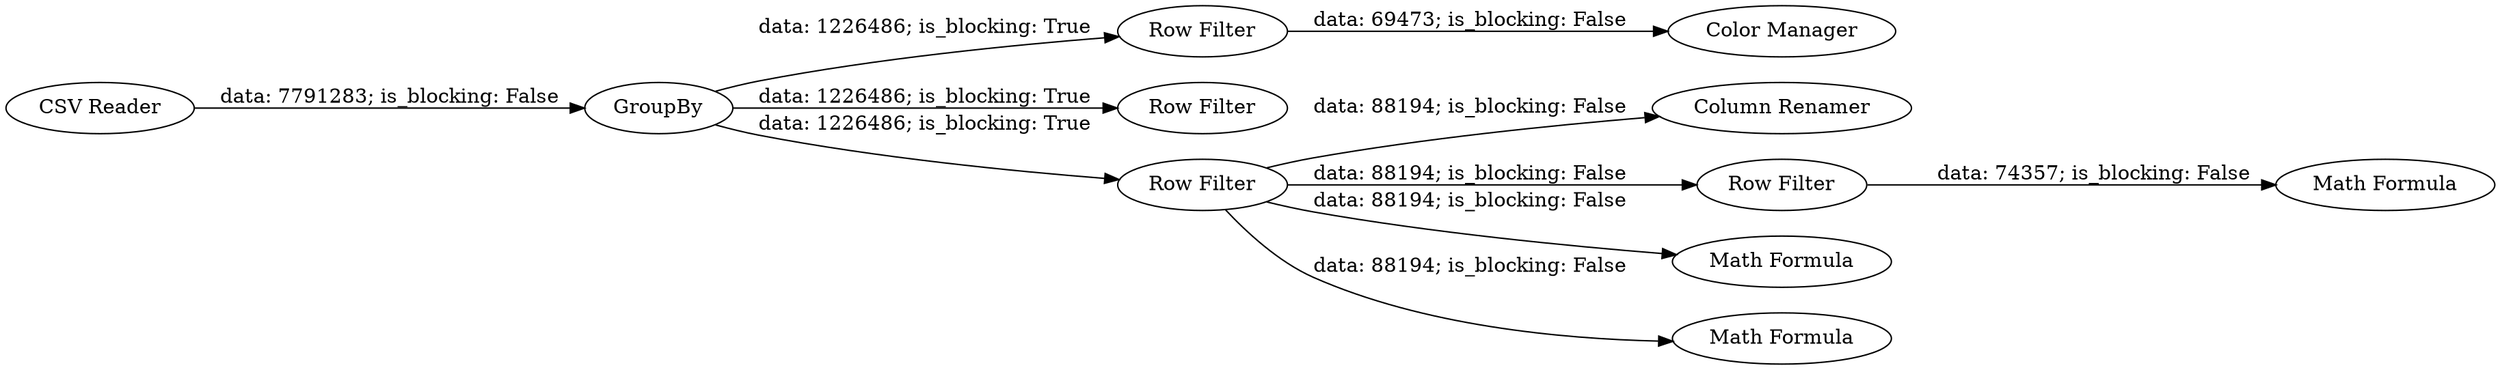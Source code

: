 digraph {
	"6832809150747065604_5" [label="Row Filter"]
	"6832809150747065604_3" [label="Row Filter"]
	"6832809150747065604_11" [label="Column Renamer"]
	"6832809150747065604_6" [label="Row Filter"]
	"6832809150747065604_7" [label="Color Manager"]
	"6832809150747065604_4" [label=GroupBy]
	"6832809150747065604_9" [label="Math Formula"]
	"6832809150747065604_10" [label="Math Formula"]
	"6832809150747065604_8" [label="Math Formula"]
	"6832809150747065604_2" [label="Row Filter"]
	"6832809150747065604_1" [label="CSV Reader"]
	"6832809150747065604_2" -> "6832809150747065604_6" [label="data: 88194; is_blocking: False"]
	"6832809150747065604_4" -> "6832809150747065604_5" [label="data: 1226486; is_blocking: True"]
	"6832809150747065604_6" -> "6832809150747065604_9" [label="data: 74357; is_blocking: False"]
	"6832809150747065604_1" -> "6832809150747065604_4" [label="data: 7791283; is_blocking: False"]
	"6832809150747065604_2" -> "6832809150747065604_8" [label="data: 88194; is_blocking: False"]
	"6832809150747065604_2" -> "6832809150747065604_10" [label="data: 88194; is_blocking: False"]
	"6832809150747065604_2" -> "6832809150747065604_11" [label="data: 88194; is_blocking: False"]
	"6832809150747065604_5" -> "6832809150747065604_7" [label="data: 69473; is_blocking: False"]
	"6832809150747065604_4" -> "6832809150747065604_2" [label="data: 1226486; is_blocking: True"]
	"6832809150747065604_4" -> "6832809150747065604_3" [label="data: 1226486; is_blocking: True"]
	rankdir=LR
}

